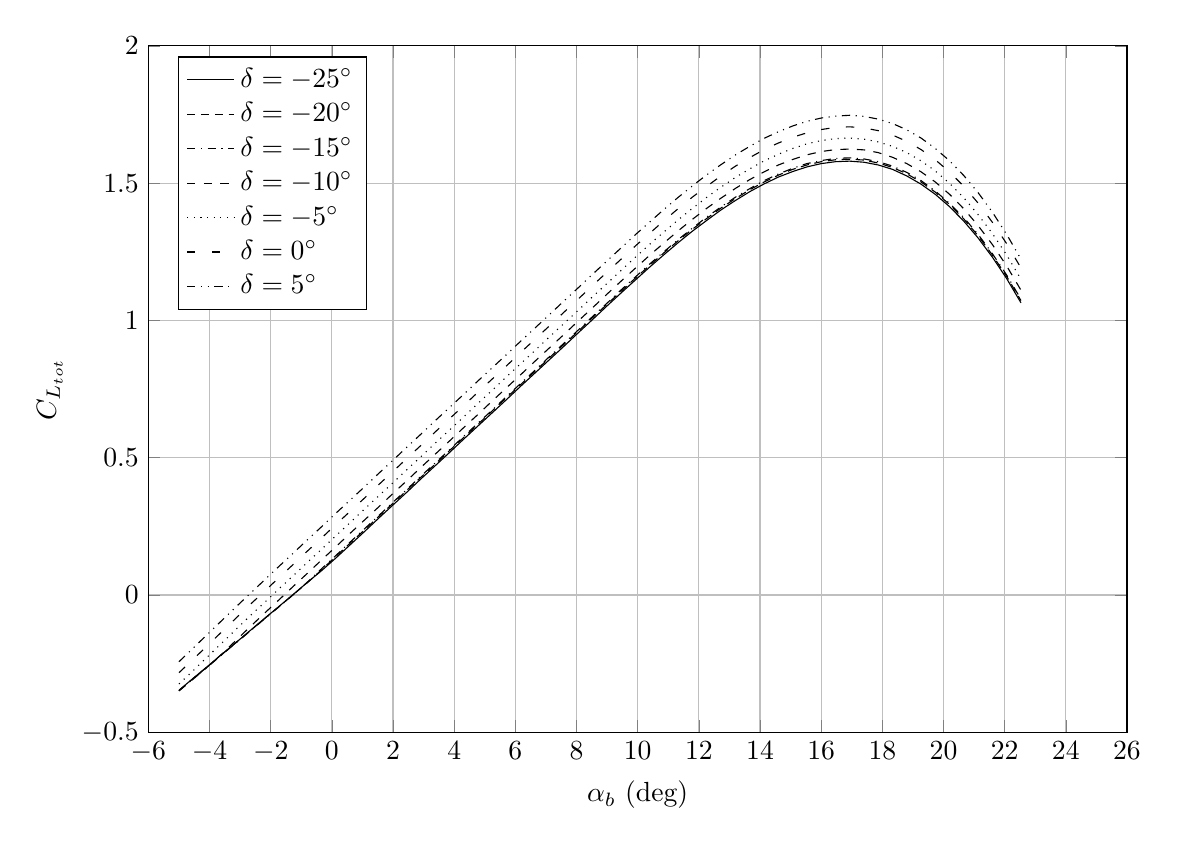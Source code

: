 %Comparison of CD estimation
\begin{tikzpicture}

\begin{axis}[
width=14.01cm,
height=10.3cm,
scaled ticks=false, tick label style={/pgf/number format/fixed},
xmin=-6,
xmax=26,
xlabel={$\alpha_{b}$ (deg)},
xmajorgrids,
ymin=-0.5,
ymax=2,
ylabel={$C_{L_{tot}}$},
ymajorgrids,
legend style={at={(0.03,0.8)},anchor=west,draw=black,fill=white,legend cell align=left},
legend entries = {$\delta = -25^{\circ}$\\$\delta = -20^{\circ}$\\$\delta = -15^{\circ}$\\$\delta = -10^{\circ}$\\$\delta = -5^{\circ}$\\$\delta = 0^{\circ}$\\$\delta = 5^{\circ}$\\}
]

\addplot [
color=black,
solid
]
table[row sep=crcr]{
-5.0	-0.347\\
-4.533	-0.303\\
-4.067	-0.26\\
-3.6	-0.216\\
-3.133	-0.173\\
-2.667	-0.129\\
-2.2	-0.085\\
-1.733	-0.042\\
-1.267	0.002\\
-0.8	0.046\\
-0.333	0.089\\
0.133	0.135\\
0.6	0.183\\
1.067	0.231\\
1.533	0.28\\
2.0	0.328\\
2.467	0.376\\
2.933	0.425\\
3.4	0.473\\
3.867	0.521\\
4.333	0.57\\
4.8	0.618\\
5.267	0.666\\
5.733	0.714\\
6.2	0.763\\
6.667	0.811\\
7.133	0.859\\
7.6	0.907\\
8.067	0.956\\
8.533	1.004\\
9.0	1.053\\
9.467	1.101\\
9.933	1.148\\
10.4	1.195\\
10.867	1.24\\
11.333	1.284\\
11.8	1.326\\
12.267	1.365\\
12.733	1.403\\
13.2	1.437\\
13.667	1.469\\
14.133	1.497\\
14.6	1.522\\
15.067	1.542\\
15.533	1.559\\
16.0	1.571\\
16.467	1.578\\
16.933	1.58\\
17.4	1.576\\
17.867	1.566\\
18.333	1.55\\
18.8	1.526\\
19.267	1.496\\
19.733	1.459\\
20.2	1.414\\
20.667	1.361\\
21.133	1.3\\
21.6	1.23\\
22.067	1.152\\
22.533	1.064\\
};

\addplot [
color=black,
densely dashed
]
table[row sep=crcr]{
-5.0	-0.348\\
-4.533	-0.304\\
-4.067	-0.261\\
-3.6	-0.217\\
-3.133	-0.173\\
-2.667	-0.13\\
-2.2	-0.086\\
-1.733	-0.043\\
-1.267	0.001\\
-0.8	0.045\\
-0.333	0.092\\
0.133	0.141\\
0.6	0.189\\
1.067	0.237\\
1.533	0.286\\
2.0	0.334\\
2.467	0.383\\
2.933	0.431\\
3.4	0.479\\
3.867	0.528\\
4.333	0.576\\
4.8	0.624\\
5.267	0.673\\
5.733	0.721\\
6.2	0.769\\
6.667	0.817\\
7.133	0.866\\
7.6	0.914\\
8.067	0.962\\
8.533	1.011\\
9.0	1.059\\
9.467	1.107\\
9.933	1.155\\
10.4	1.201\\
10.867	1.247\\
11.333	1.291\\
11.8	1.333\\
12.267	1.372\\
12.733	1.41\\
13.2	1.444\\
13.667	1.476\\
14.133	1.504\\
14.6	1.529\\
15.067	1.55\\
15.533	1.566\\
16.0	1.578\\
16.467	1.585\\
16.933	1.587\\
17.4	1.584\\
17.867	1.573\\
18.333	1.557\\
18.8	1.534\\
19.267	1.504\\
19.733	1.467\\
20.2	1.422\\
20.667	1.369\\
21.133	1.308\\
21.6	1.238\\
22.067	1.16\\
22.533	1.072\\
};

\addplot [
color=black,
dashdotted
]
table[row sep=crcr]{
-5.0	-0.349\\
-4.533	-0.305\\
-4.067	-0.262\\
-3.6	-0.218\\
-3.133	-0.174\\
-2.667	-0.131\\
-2.2	-0.087\\
-1.733	-0.043\\
-1.267	4.062E-4\\
-0.8	0.047\\
-0.333	0.096\\
0.133	0.144\\
0.6	0.193\\
1.067	0.241\\
1.533	0.289\\
2.0	0.338\\
2.467	0.386\\
2.933	0.435\\
3.4	0.483\\
3.867	0.531\\
4.333	0.58\\
4.8	0.628\\
5.267	0.676\\
5.733	0.725\\
6.2	0.773\\
6.667	0.821\\
7.133	0.87\\
7.6	0.918\\
8.067	0.966\\
8.533	1.015\\
9.0	1.063\\
9.467	1.112\\
9.933	1.159\\
10.4	1.206\\
10.867	1.251\\
11.333	1.295\\
11.8	1.337\\
12.267	1.377\\
12.733	1.414\\
13.2	1.449\\
13.667	1.48\\
14.133	1.509\\
14.6	1.533\\
15.067	1.554\\
15.533	1.571\\
16.0	1.582\\
16.467	1.59\\
16.933	1.592\\
17.4	1.588\\
17.867	1.578\\
18.333	1.562\\
18.8	1.539\\
19.267	1.509\\
19.733	1.471\\
20.2	1.426\\
20.667	1.374\\
21.133	1.313\\
21.6	1.243\\
22.067	1.165\\
22.533	1.077\\
};

\addplot [
color=black,
dashed
]
table[row sep=crcr]{
-5.0	-0.349\\
-4.533	-0.306\\
-4.067	-0.262\\
-3.6	-0.215\\
-3.133	-0.165\\
-2.667	-0.115\\
-2.2	-0.066\\
-1.733	-0.018\\
-1.267	0.031\\
-0.8	0.079\\
-0.333	0.128\\
0.133	0.176\\
0.6	0.225\\
1.067	0.273\\
1.533	0.321\\
2.0	0.37\\
2.467	0.418\\
2.933	0.467\\
3.4	0.515\\
3.867	0.563\\
4.333	0.612\\
4.8	0.66\\
5.267	0.709\\
5.733	0.757\\
6.2	0.805\\
6.667	0.854\\
7.133	0.902\\
7.6	0.95\\
8.067	0.999\\
8.533	1.047\\
9.0	1.096\\
9.467	1.144\\
9.933	1.191\\
10.4	1.238\\
10.867	1.283\\
11.333	1.327\\
11.8	1.369\\
12.267	1.409\\
12.733	1.446\\
13.2	1.481\\
13.667	1.513\\
14.133	1.541\\
14.6	1.566\\
15.067	1.586\\
15.533	1.603\\
16.0	1.615\\
16.467	1.622\\
16.933	1.624\\
17.4	1.621\\
17.867	1.611\\
18.333	1.594\\
18.8	1.571\\
19.267	1.541\\
19.733	1.504\\
20.2	1.459\\
20.667	1.406\\
21.133	1.345\\
21.6	1.276\\
22.067	1.198\\
22.533	1.11\\
};

\addplot [
color=black,
dotted
]
table[row sep=crcr]{
-5.0	-0.324\\
-4.533	-0.275\\
-4.067	-0.225\\
-3.6	-0.175\\
-3.133	-0.125\\
-2.667	-0.075\\
-2.2	-0.027\\
-1.733	0.022\\
-1.267	0.07\\
-0.8	0.119\\
-0.333	0.167\\
0.133	0.216\\
0.6	0.264\\
1.067	0.313\\
1.533	0.361\\
2.0	0.409\\
2.467	0.458\\
2.933	0.506\\
3.4	0.555\\
3.867	0.603\\
4.333	0.651\\
4.8	0.7\\
5.267	0.748\\
5.733	0.797\\
6.2	0.845\\
6.667	0.893\\
7.133	0.942\\
7.6	0.99\\
8.067	1.038\\
8.533	1.087\\
9.0	1.135\\
9.467	1.183\\
9.933	1.231\\
10.4	1.278\\
10.867	1.323\\
11.333	1.367\\
11.8	1.409\\
12.267	1.449\\
12.733	1.486\\
13.2	1.521\\
13.667	1.552\\
14.133	1.581\\
14.6	1.605\\
15.067	1.626\\
15.533	1.643\\
16.0	1.655\\
16.467	1.662\\
16.933	1.664\\
17.4	1.66\\
17.867	1.65\\
18.333	1.634\\
18.8	1.611\\
19.267	1.581\\
19.733	1.544\\
20.2	1.499\\
20.667	1.446\\
21.133	1.385\\
21.6	1.316\\
22.067	1.238\\
22.533	1.15\\
};

\addplot [
color=black,
loosely dashed
]
table[row sep=crcr]{
-5.0	-0.283\\
-4.533	-0.234\\
-4.067	-0.184\\
-3.6	-0.134\\
-3.133	-0.084\\
-2.667	-0.034\\
-2.2	0.014\\
-1.733	0.063\\
-1.267	0.111\\
-0.8	0.16\\
-0.333	0.208\\
0.133	0.257\\
0.6	0.305\\
1.067	0.353\\
1.533	0.402\\
2.0	0.45\\
2.467	0.499\\
2.933	0.547\\
3.4	0.596\\
3.867	0.644\\
4.333	0.692\\
4.8	0.741\\
5.267	0.789\\
5.733	0.837\\
6.2	0.886\\
6.667	0.934\\
7.133	0.982\\
7.6	1.031\\
8.067	1.079\\
8.533	1.128\\
9.0	1.176\\
9.467	1.224\\
9.933	1.272\\
10.4	1.318\\
10.867	1.364\\
11.333	1.408\\
11.8	1.45\\
12.267	1.489\\
12.733	1.527\\
13.2	1.562\\
13.667	1.593\\
14.133	1.622\\
14.6	1.646\\
15.067	1.667\\
15.533	1.683\\
16.0	1.695\\
16.467	1.703\\
16.933	1.705\\
17.4	1.701\\
17.867	1.691\\
18.333	1.675\\
18.8	1.652\\
19.267	1.622\\
19.733	1.585\\
20.2	1.54\\
20.667	1.488\\
21.133	1.427\\
21.6	1.357\\
22.067	1.279\\
22.533	1.191\\
};

\addplot [
color=black,
dashdotdotted
]
table[row sep=crcr]{
-5.0	-0.243\\
-4.533	-0.193\\
-4.067	-0.143\\
-3.6	-0.093\\
-3.133	-0.043\\
-2.667	0.006\\
-2.2	0.055\\
-1.733	0.104\\
-1.267	0.152\\
-0.8	0.201\\
-0.333	0.249\\
0.133	0.298\\
0.6	0.346\\
1.067	0.394\\
1.533	0.443\\
2.0	0.491\\
2.467	0.54\\
2.933	0.588\\
3.4	0.637\\
3.867	0.685\\
4.333	0.733\\
4.8	0.782\\
5.267	0.83\\
5.733	0.878\\
6.2	0.927\\
6.667	0.975\\
7.133	1.023\\
7.6	1.072\\
8.067	1.12\\
8.533	1.169\\
9.0	1.217\\
9.467	1.265\\
9.933	1.313\\
10.4	1.359\\
10.867	1.405\\
11.333	1.449\\
11.8	1.491\\
12.267	1.531\\
12.733	1.568\\
13.2	1.603\\
13.667	1.634\\
14.133	1.663\\
14.6	1.687\\
15.067	1.708\\
15.533	1.725\\
16.0	1.737\\
16.467	1.744\\
16.933	1.747\\
17.4	1.743\\
17.867	1.733\\
18.333	1.717\\
18.8	1.694\\
19.267	1.664\\
19.733	1.626\\
20.2	1.581\\
20.667	1.527\\
21.133	1.465\\
21.6	1.394\\
22.067	1.313\\
22.533	1.223\\
};
\end{axis}
\end{tikzpicture}%
